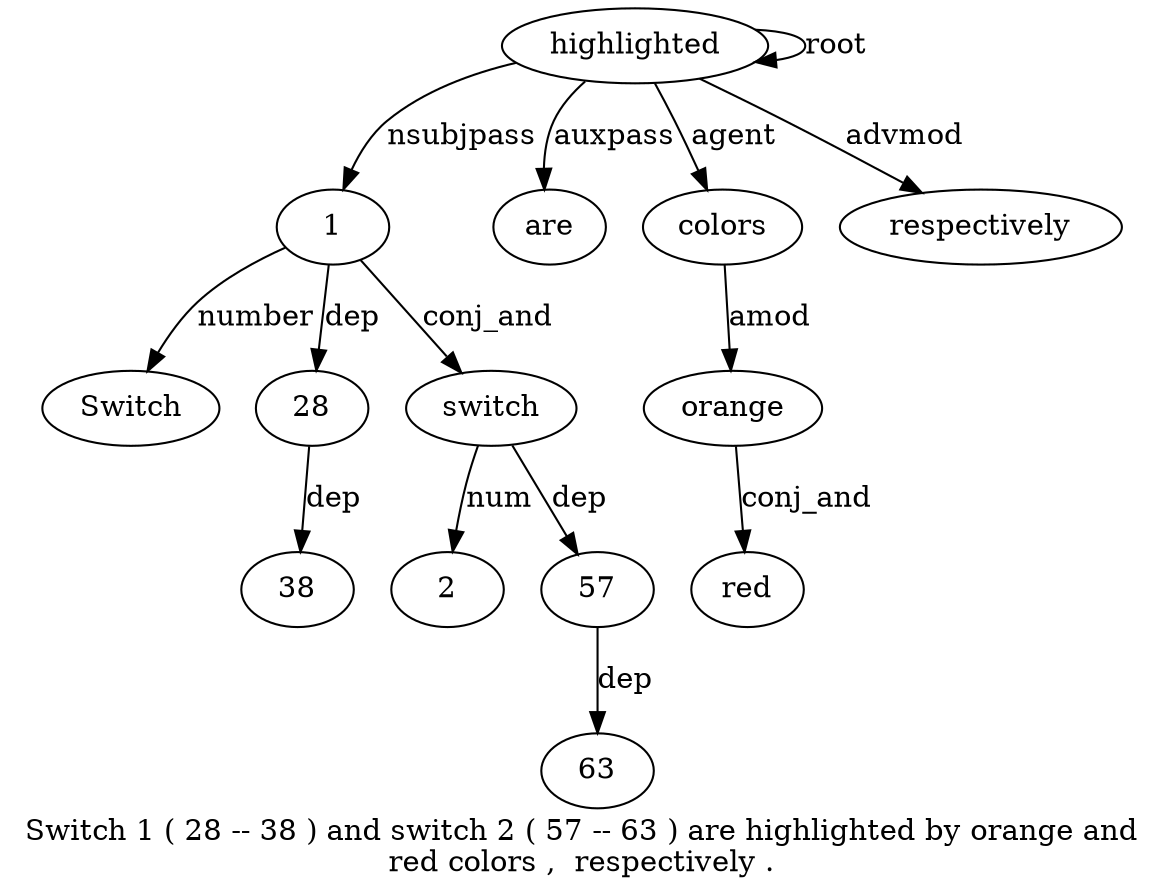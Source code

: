 digraph "Switch 1 ( 28 -- 38 ) and switch 2 ( 57 -- 63 ) are highlighted by orange and red colors ,  respectively ." {
label="Switch 1 ( 28 -- 38 ) and switch 2 ( 57 -- 63 ) are highlighted by orange and
red colors ,  respectively .";
12 [style=filled, fillcolor=white, label=1];
Switch1 [style=filled, fillcolor=white, label=Switch];
12 -> Switch1  [label=number];
highlighted17 [style=filled, fillcolor=white, label=highlighted];
highlighted17 -> 12  [label=nsubjpass];
284 [style=filled, fillcolor=white, label=28];
12 -> 284  [label=dep];
386 [style=filled, fillcolor=white, label=38];
284 -> 386  [label=dep];
switch9 [style=filled, fillcolor=white, label=switch];
12 -> switch9  [label=conj_and];
210 [style=filled, fillcolor=white, label=2];
switch9 -> 210  [label=num];
5712 [style=filled, fillcolor=white, label=57];
switch9 -> 5712  [label=dep];
6314 [style=filled, fillcolor=white, label=63];
5712 -> 6314  [label=dep];
are16 [style=filled, fillcolor=white, label=are];
highlighted17 -> are16  [label=auxpass];
highlighted17 -> highlighted17  [label=root];
colors22 [style=filled, fillcolor=white, label=colors];
orange19 [style=filled, fillcolor=white, label=orange];
colors22 -> orange19  [label=amod];
red21 [style=filled, fillcolor=white, label=red];
orange19 -> red21  [label=conj_and];
highlighted17 -> colors22  [label=agent];
respectively24 [style=filled, fillcolor=white, label=respectively];
highlighted17 -> respectively24  [label=advmod];
}
